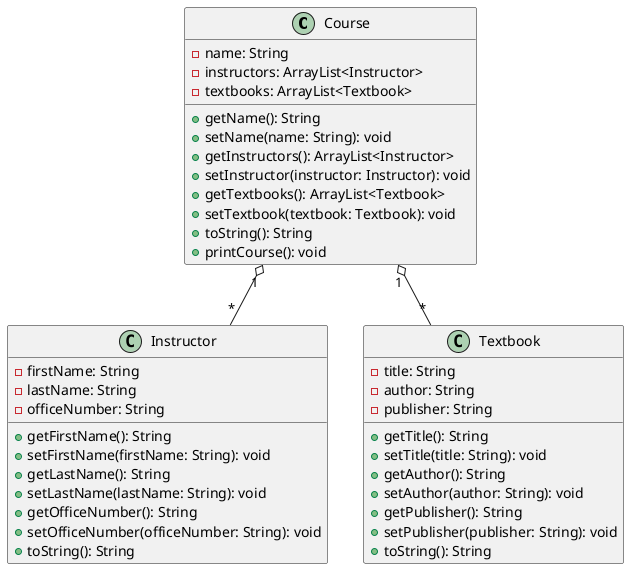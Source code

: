 @startuml

class Course
class Instructor
class Textbook

Course "1" o-- "*" Instructor
Course "1" o-- "*" Textbook


class Course {
    - name: String
    - instructors: ArrayList<Instructor>
    - textbooks: ArrayList<Textbook>
    + getName(): String
    + setName(name: String): void
    + getInstructors(): ArrayList<Instructor>
    + setInstructor(instructor: Instructor): void
    + getTextbooks(): ArrayList<Textbook>
    + setTextbook(textbook: Textbook): void
    + toString(): String
    + printCourse(): void
}

class Instructor {
    - firstName: String
    - lastName: String
    - officeNumber: String
    + getFirstName(): String
    + setFirstName(firstName: String): void
    + getLastName(): String
    + setLastName(lastName: String): void
    + getOfficeNumber(): String
    + setOfficeNumber(officeNumber: String): void
    + toString(): String
}

class Textbook {
    - title: String
    - author: String
    - publisher: String
    + getTitle(): String
    + setTitle(title: String): void
    + getAuthor(): String
    + setAuthor(author: String): void
    + getPublisher(): String
    + setPublisher(publisher: String): void
    + toString(): String
}


@enduml
